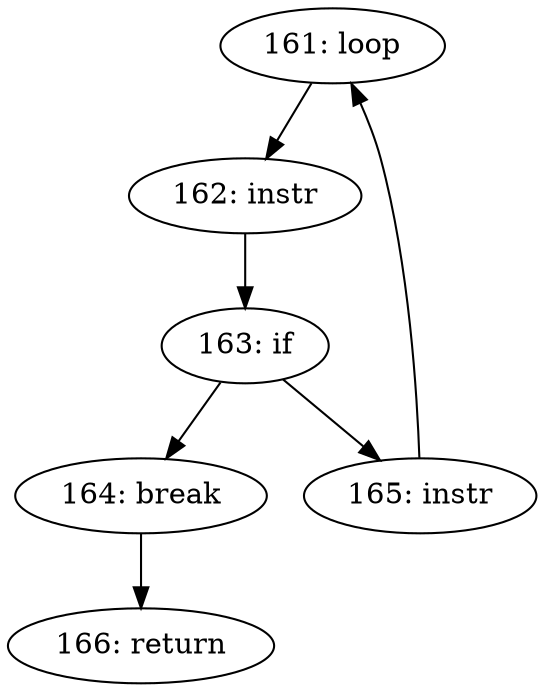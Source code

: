 digraph CFG___skb_queue_purge {
161 [label="161: loop"]
	161 -> 162
162 [label="162: instr"]
	162 -> 163
163 [label="163: if"]
	163 -> 165
	163 -> 164
164 [label="164: break"]
	164 -> 166
165 [label="165: instr"]
	165 -> 161
166 [label="166: return"]
	
}
